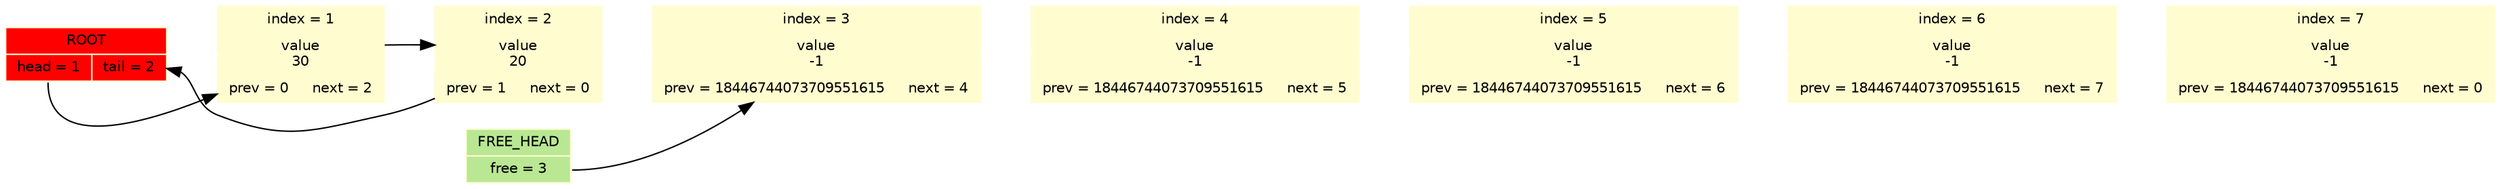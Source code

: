   digraph
  {
  rankdir = LR;
  node [shape = record, color = "#fffdd0", fontname = helvetica, fontsize = 10];
  bgcolor = "#ffffff";
  ROOT[style = "filled", fillcolor = "#ff0000",   label = "ROOT|{<head>head = 1|<tail>tail = 2}"];
  FREE_HEAD[style = "filled", fillcolor = "#b9e793",   label = "FREE_HEAD|<free>free = 3"];
  NODE_1[style = "filled", fillcolor = "#fffdd0",   label = "index = 1|value\n30|{prev = 0|next = 2}"];
  NODE_2[style = "filled", fillcolor = "#fffdd0",   label = "index = 2|value\n20|{prev = 1|next = 0}"];
  NODE_3[style = "filled", fillcolor = "#fffdd0",   label = "index = 3|value\n-1|{prev = 18446744073709551615|next = 4}"];
  NODE_4[style = "filled", fillcolor = "#fffdd0",   label = "index = 4|value\n-1|{prev = 18446744073709551615|next = 5}"];
  NODE_5[style = "filled", fillcolor = "#fffdd0",   label = "index = 5|value\n-1|{prev = 18446744073709551615|next = 6}"];
  NODE_6[style = "filled", fillcolor = "#fffdd0",   label = "index = 6|value\n-1|{prev = 18446744073709551615|next = 7}"];
  NODE_7[style = "filled", fillcolor = "#fffdd0",   label = "index = 7|value\n-1|{prev = 18446744073709551615|next = 0}"];
ROOT->NODE_1->NODE_2->NODE_3->NODE_4->NODE_5->NODE_6->NODE_7 [weight = 100000, color = "#ffffff"];
ROOT:head->NODE_1->NODE_2->ROOT:tail;
FREE_HEAD:free->NODE_3;
  }

